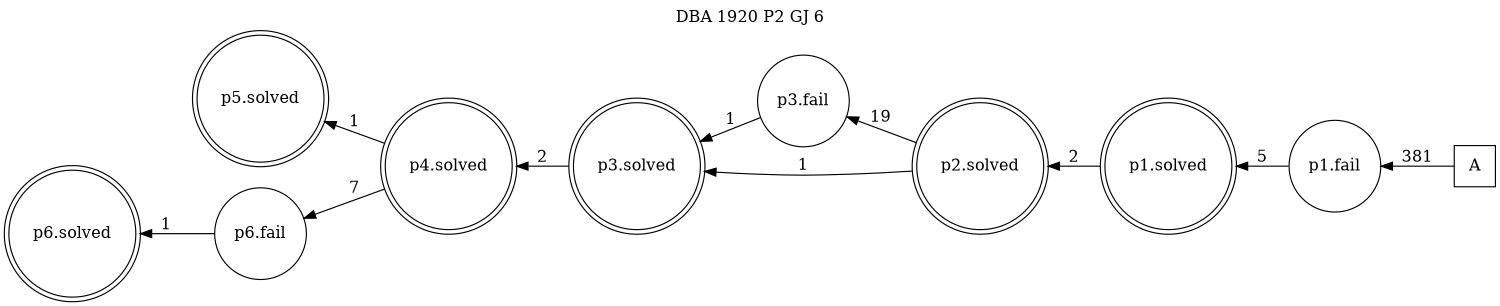 digraph DBA_1920_P2_GJ_6_GOOD {
labelloc="tl"
label= " DBA 1920 P2 GJ 6 "
rankdir="RL";
graph [ size=" 10 , 10 !"]

"A" [shape="square" label="A"]
"p1.fail" [shape="circle" label="p1.fail"]
"p1.solved" [shape="doublecircle" label="p1.solved"]
"p2.solved" [shape="doublecircle" label="p2.solved"]
"p3.fail" [shape="circle" label="p3.fail"]
"p3.solved" [shape="doublecircle" label="p3.solved"]
"p4.solved" [shape="doublecircle" label="p4.solved"]
"p5.solved" [shape="doublecircle" label="p5.solved"]
"p6.fail" [shape="circle" label="p6.fail"]
"p6.solved" [shape="doublecircle" label="p6.solved"]
"A" -> "p1.fail" [ label=381]
"p1.fail" -> "p1.solved" [ label=5]
"p1.solved" -> "p2.solved" [ label=2]
"p2.solved" -> "p3.fail" [ label=19]
"p2.solved" -> "p3.solved" [ label=1]
"p3.fail" -> "p3.solved" [ label=1]
"p3.solved" -> "p4.solved" [ label=2]
"p4.solved" -> "p5.solved" [ label=1]
"p4.solved" -> "p6.fail" [ label=7]
"p6.fail" -> "p6.solved" [ label=1]
}
